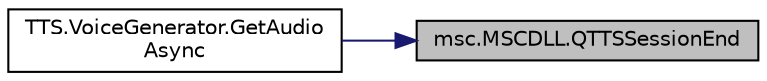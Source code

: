 digraph "msc.MSCDLL.QTTSSessionEnd"
{
 // INTERACTIVE_SVG=YES
 // LATEX_PDF_SIZE
  edge [fontname="Helvetica",fontsize="10",labelfontname="Helvetica",labelfontsize="10"];
  node [fontname="Helvetica",fontsize="10",shape=record];
  rankdir="RL";
  Node1 [label="msc.MSCDLL.QTTSSessionEnd",height=0.2,width=0.4,color="black", fillcolor="grey75", style="filled", fontcolor="black",tooltip=" "];
  Node1 -> Node2 [dir="back",color="midnightblue",fontsize="10",style="solid",fontname="Helvetica"];
  Node2 [label="TTS.VoiceGenerator.GetAudio\lAsync",height=0.2,width=0.4,color="black", fillcolor="white", style="filled",URL="$class_t_t_s_1_1_voice_generator.html#a386eab6c84d322e2abbc7d73c2aa187e",tooltip=" "];
}
